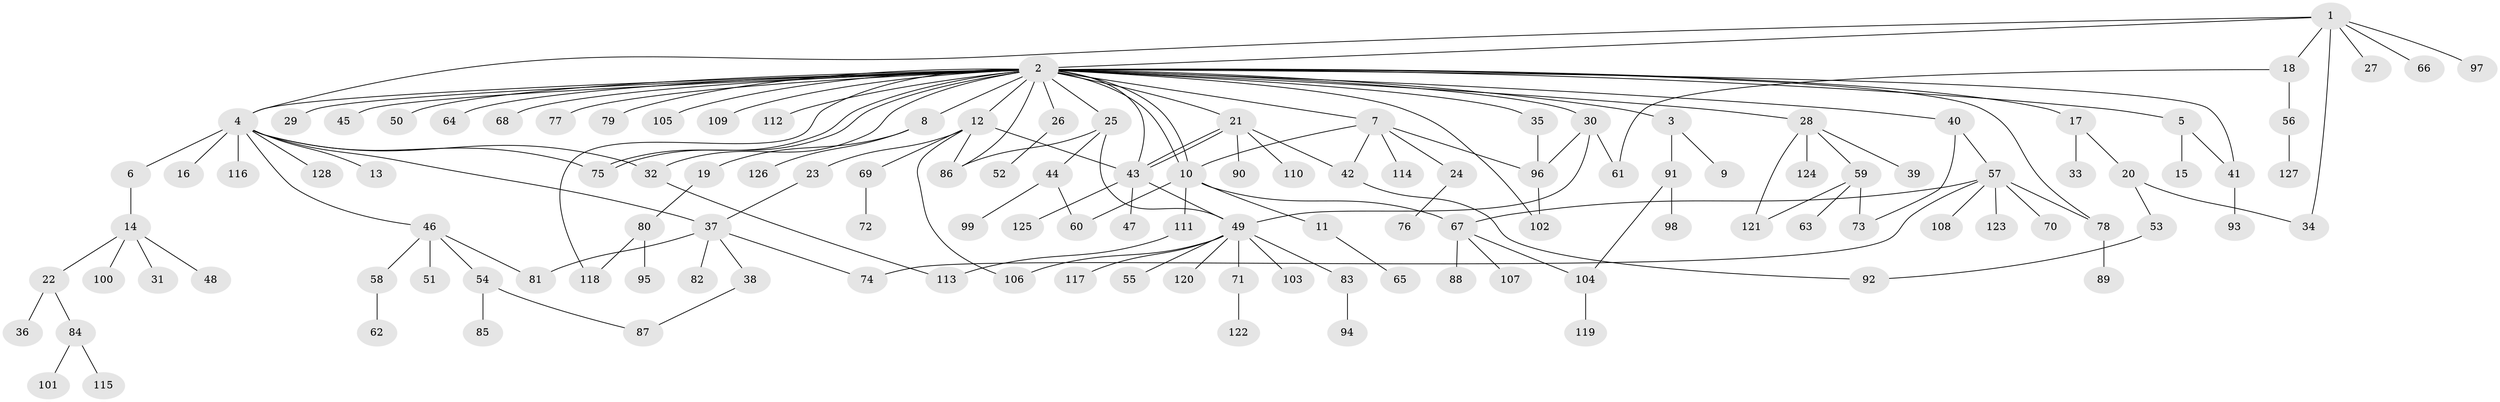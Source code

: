 // coarse degree distribution, {6: 0.03896103896103896, 30: 0.012987012987012988, 2: 0.23376623376623376, 10: 0.012987012987012988, 5: 0.03896103896103896, 1: 0.45454545454545453, 4: 0.1038961038961039, 3: 0.09090909090909091, 9: 0.012987012987012988}
// Generated by graph-tools (version 1.1) at 2025/50/03/04/25 22:50:07]
// undirected, 128 vertices, 161 edges
graph export_dot {
  node [color=gray90,style=filled];
  1;
  2;
  3;
  4;
  5;
  6;
  7;
  8;
  9;
  10;
  11;
  12;
  13;
  14;
  15;
  16;
  17;
  18;
  19;
  20;
  21;
  22;
  23;
  24;
  25;
  26;
  27;
  28;
  29;
  30;
  31;
  32;
  33;
  34;
  35;
  36;
  37;
  38;
  39;
  40;
  41;
  42;
  43;
  44;
  45;
  46;
  47;
  48;
  49;
  50;
  51;
  52;
  53;
  54;
  55;
  56;
  57;
  58;
  59;
  60;
  61;
  62;
  63;
  64;
  65;
  66;
  67;
  68;
  69;
  70;
  71;
  72;
  73;
  74;
  75;
  76;
  77;
  78;
  79;
  80;
  81;
  82;
  83;
  84;
  85;
  86;
  87;
  88;
  89;
  90;
  91;
  92;
  93;
  94;
  95;
  96;
  97;
  98;
  99;
  100;
  101;
  102;
  103;
  104;
  105;
  106;
  107;
  108;
  109;
  110;
  111;
  112;
  113;
  114;
  115;
  116;
  117;
  118;
  119;
  120;
  121;
  122;
  123;
  124;
  125;
  126;
  127;
  128;
  1 -- 2;
  1 -- 4;
  1 -- 18;
  1 -- 27;
  1 -- 34;
  1 -- 66;
  1 -- 97;
  2 -- 3;
  2 -- 4;
  2 -- 5;
  2 -- 7;
  2 -- 8;
  2 -- 10;
  2 -- 10;
  2 -- 12;
  2 -- 17;
  2 -- 21;
  2 -- 25;
  2 -- 26;
  2 -- 28;
  2 -- 29;
  2 -- 30;
  2 -- 32;
  2 -- 35;
  2 -- 40;
  2 -- 41;
  2 -- 43;
  2 -- 45;
  2 -- 50;
  2 -- 64;
  2 -- 68;
  2 -- 75;
  2 -- 75;
  2 -- 77;
  2 -- 78;
  2 -- 79;
  2 -- 86;
  2 -- 102;
  2 -- 105;
  2 -- 109;
  2 -- 112;
  2 -- 118;
  3 -- 9;
  3 -- 91;
  4 -- 6;
  4 -- 13;
  4 -- 16;
  4 -- 32;
  4 -- 37;
  4 -- 46;
  4 -- 75;
  4 -- 116;
  4 -- 128;
  5 -- 15;
  5 -- 41;
  6 -- 14;
  7 -- 10;
  7 -- 24;
  7 -- 42;
  7 -- 96;
  7 -- 114;
  8 -- 19;
  8 -- 126;
  10 -- 11;
  10 -- 60;
  10 -- 67;
  10 -- 111;
  11 -- 65;
  12 -- 23;
  12 -- 43;
  12 -- 69;
  12 -- 86;
  12 -- 106;
  14 -- 22;
  14 -- 31;
  14 -- 48;
  14 -- 100;
  17 -- 20;
  17 -- 33;
  18 -- 56;
  18 -- 61;
  19 -- 80;
  20 -- 34;
  20 -- 53;
  21 -- 42;
  21 -- 43;
  21 -- 43;
  21 -- 90;
  21 -- 110;
  22 -- 36;
  22 -- 84;
  23 -- 37;
  24 -- 76;
  25 -- 44;
  25 -- 49;
  25 -- 86;
  26 -- 52;
  28 -- 39;
  28 -- 59;
  28 -- 121;
  28 -- 124;
  30 -- 49;
  30 -- 61;
  30 -- 96;
  32 -- 113;
  35 -- 96;
  37 -- 38;
  37 -- 74;
  37 -- 81;
  37 -- 82;
  38 -- 87;
  40 -- 57;
  40 -- 73;
  41 -- 93;
  42 -- 92;
  43 -- 47;
  43 -- 49;
  43 -- 125;
  44 -- 60;
  44 -- 99;
  46 -- 51;
  46 -- 54;
  46 -- 58;
  46 -- 81;
  49 -- 55;
  49 -- 71;
  49 -- 83;
  49 -- 103;
  49 -- 106;
  49 -- 117;
  49 -- 120;
  53 -- 92;
  54 -- 85;
  54 -- 87;
  56 -- 127;
  57 -- 67;
  57 -- 70;
  57 -- 74;
  57 -- 78;
  57 -- 108;
  57 -- 123;
  58 -- 62;
  59 -- 63;
  59 -- 73;
  59 -- 121;
  67 -- 88;
  67 -- 104;
  67 -- 107;
  69 -- 72;
  71 -- 122;
  78 -- 89;
  80 -- 95;
  80 -- 118;
  83 -- 94;
  84 -- 101;
  84 -- 115;
  91 -- 98;
  91 -- 104;
  96 -- 102;
  104 -- 119;
  111 -- 113;
}
